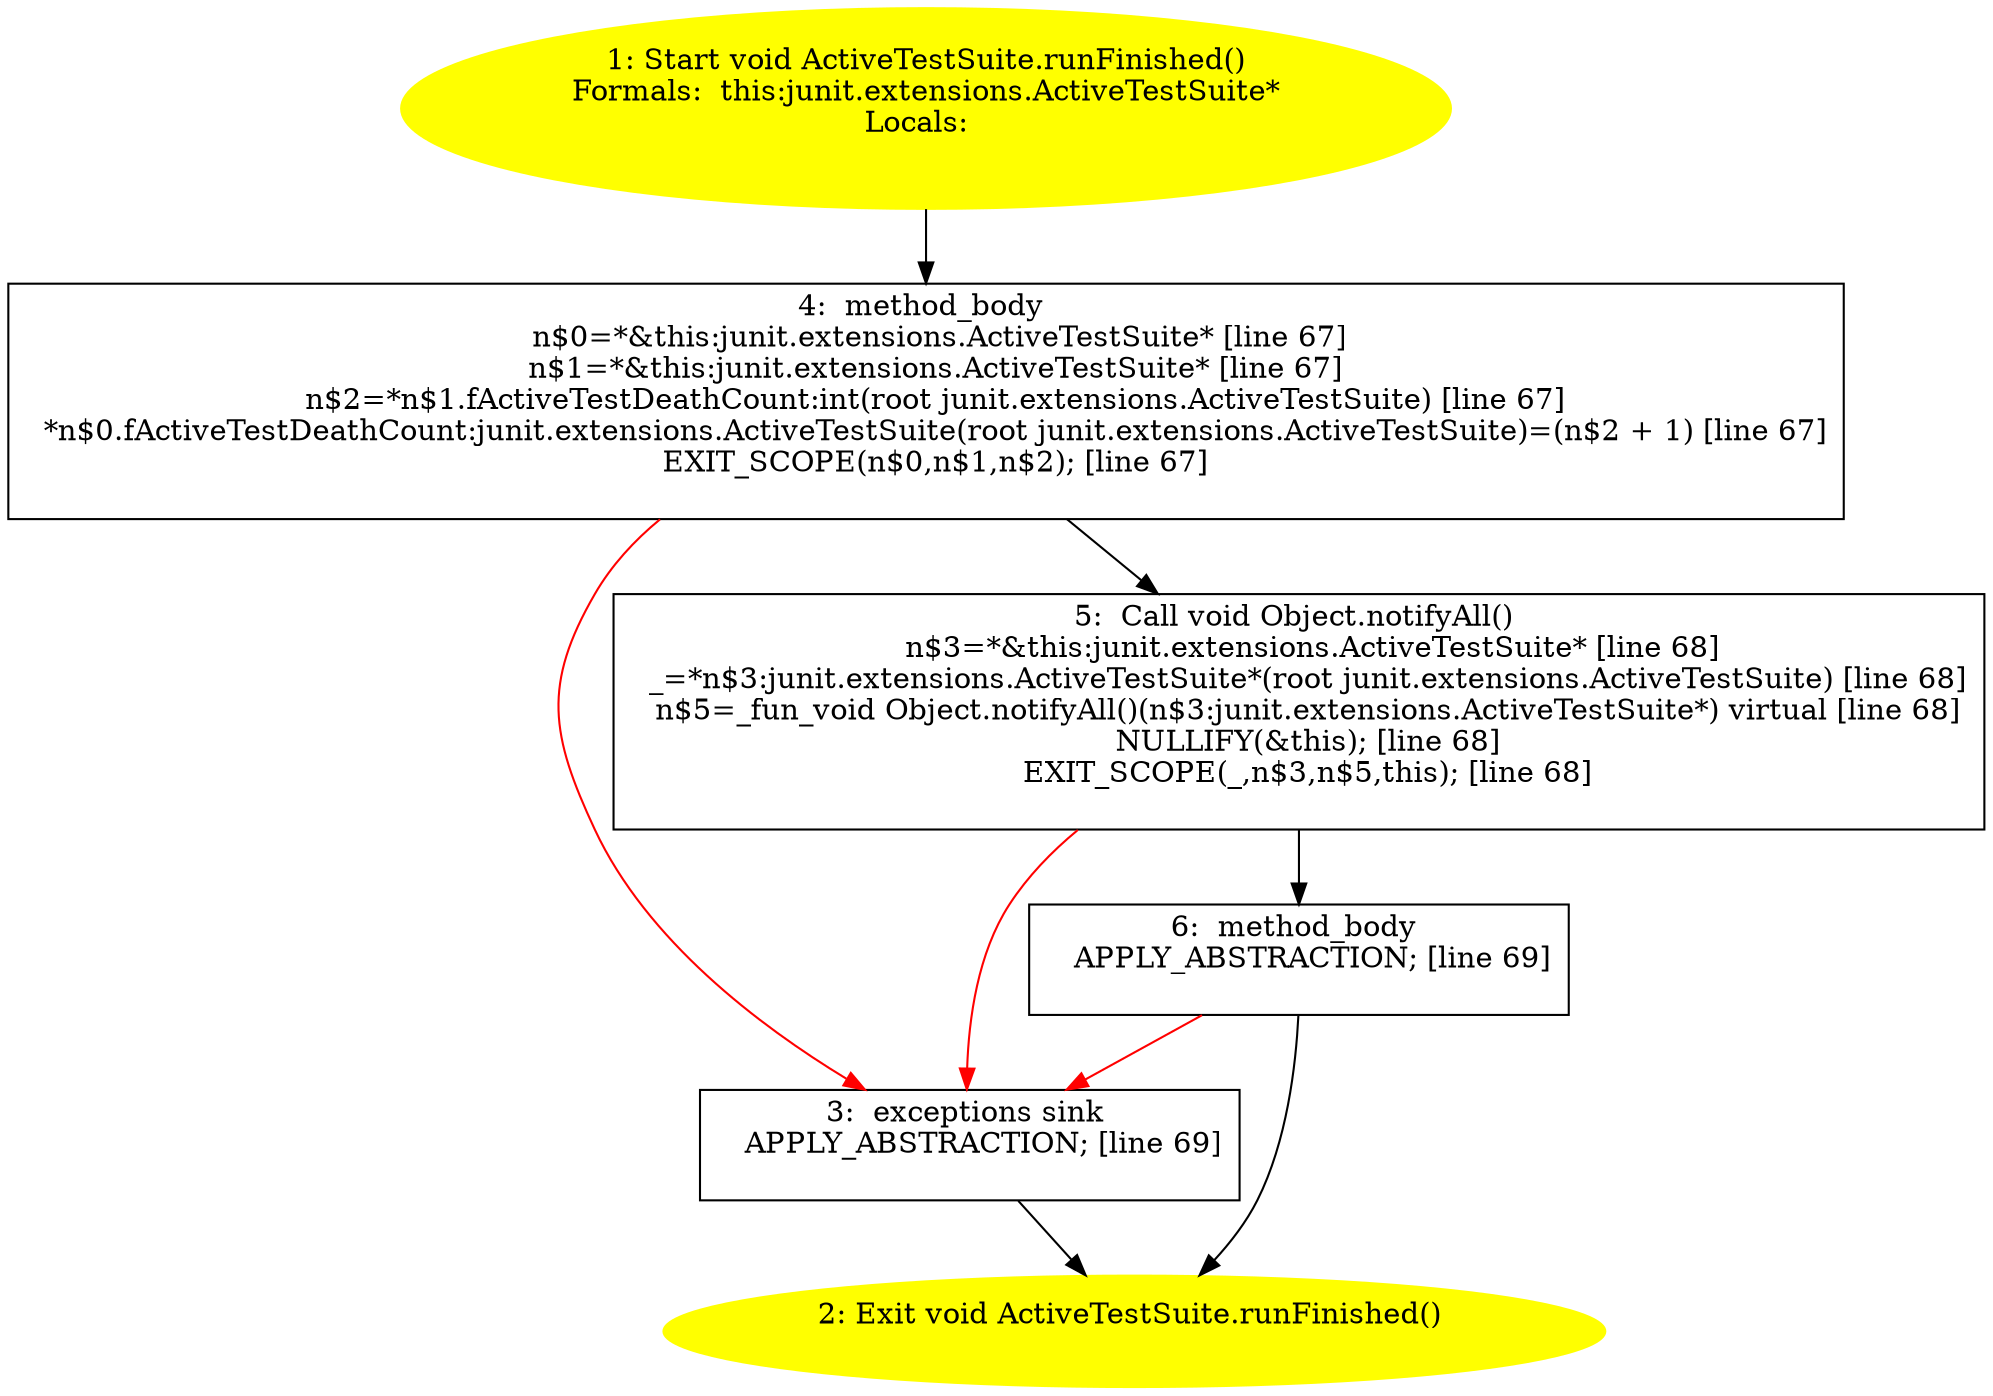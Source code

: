 /* @generated */
digraph cfg {
"junit.extensions.ActiveTestSuite.runFinished():void.304817b8da0785e2bd74fa77363e0966_1" [label="1: Start void ActiveTestSuite.runFinished()\nFormals:  this:junit.extensions.ActiveTestSuite*\nLocals:  \n  " color=yellow style=filled]
	

	 "junit.extensions.ActiveTestSuite.runFinished():void.304817b8da0785e2bd74fa77363e0966_1" -> "junit.extensions.ActiveTestSuite.runFinished():void.304817b8da0785e2bd74fa77363e0966_4" ;
"junit.extensions.ActiveTestSuite.runFinished():void.304817b8da0785e2bd74fa77363e0966_2" [label="2: Exit void ActiveTestSuite.runFinished() \n  " color=yellow style=filled]
	

"junit.extensions.ActiveTestSuite.runFinished():void.304817b8da0785e2bd74fa77363e0966_3" [label="3:  exceptions sink \n   APPLY_ABSTRACTION; [line 69]\n " shape="box"]
	

	 "junit.extensions.ActiveTestSuite.runFinished():void.304817b8da0785e2bd74fa77363e0966_3" -> "junit.extensions.ActiveTestSuite.runFinished():void.304817b8da0785e2bd74fa77363e0966_2" ;
"junit.extensions.ActiveTestSuite.runFinished():void.304817b8da0785e2bd74fa77363e0966_4" [label="4:  method_body \n   n$0=*&this:junit.extensions.ActiveTestSuite* [line 67]\n  n$1=*&this:junit.extensions.ActiveTestSuite* [line 67]\n  n$2=*n$1.fActiveTestDeathCount:int(root junit.extensions.ActiveTestSuite) [line 67]\n  *n$0.fActiveTestDeathCount:junit.extensions.ActiveTestSuite(root junit.extensions.ActiveTestSuite)=(n$2 + 1) [line 67]\n  EXIT_SCOPE(n$0,n$1,n$2); [line 67]\n " shape="box"]
	

	 "junit.extensions.ActiveTestSuite.runFinished():void.304817b8da0785e2bd74fa77363e0966_4" -> "junit.extensions.ActiveTestSuite.runFinished():void.304817b8da0785e2bd74fa77363e0966_5" ;
	 "junit.extensions.ActiveTestSuite.runFinished():void.304817b8da0785e2bd74fa77363e0966_4" -> "junit.extensions.ActiveTestSuite.runFinished():void.304817b8da0785e2bd74fa77363e0966_3" [color="red" ];
"junit.extensions.ActiveTestSuite.runFinished():void.304817b8da0785e2bd74fa77363e0966_5" [label="5:  Call void Object.notifyAll() \n   n$3=*&this:junit.extensions.ActiveTestSuite* [line 68]\n  _=*n$3:junit.extensions.ActiveTestSuite*(root junit.extensions.ActiveTestSuite) [line 68]\n  n$5=_fun_void Object.notifyAll()(n$3:junit.extensions.ActiveTestSuite*) virtual [line 68]\n  NULLIFY(&this); [line 68]\n  EXIT_SCOPE(_,n$3,n$5,this); [line 68]\n " shape="box"]
	

	 "junit.extensions.ActiveTestSuite.runFinished():void.304817b8da0785e2bd74fa77363e0966_5" -> "junit.extensions.ActiveTestSuite.runFinished():void.304817b8da0785e2bd74fa77363e0966_6" ;
	 "junit.extensions.ActiveTestSuite.runFinished():void.304817b8da0785e2bd74fa77363e0966_5" -> "junit.extensions.ActiveTestSuite.runFinished():void.304817b8da0785e2bd74fa77363e0966_3" [color="red" ];
"junit.extensions.ActiveTestSuite.runFinished():void.304817b8da0785e2bd74fa77363e0966_6" [label="6:  method_body \n   APPLY_ABSTRACTION; [line 69]\n " shape="box"]
	

	 "junit.extensions.ActiveTestSuite.runFinished():void.304817b8da0785e2bd74fa77363e0966_6" -> "junit.extensions.ActiveTestSuite.runFinished():void.304817b8da0785e2bd74fa77363e0966_2" ;
	 "junit.extensions.ActiveTestSuite.runFinished():void.304817b8da0785e2bd74fa77363e0966_6" -> "junit.extensions.ActiveTestSuite.runFinished():void.304817b8da0785e2bd74fa77363e0966_3" [color="red" ];
}
